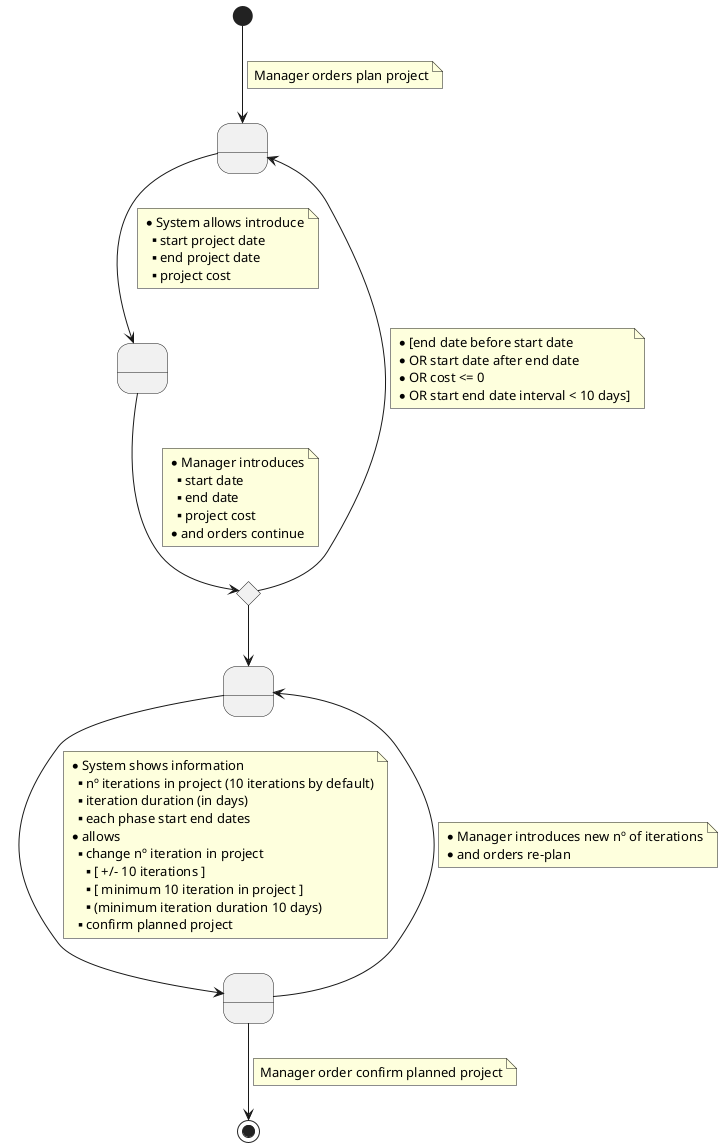 @startuml

state 1 as " "
state 2 as " "
state 3 <<choice>>
state 4 as " "
state 5 as " "

[*] --> 1
note on link
    Manager orders plan project
end note
1 --> 2
note on link
    * System allows introduce
    ** start project date
    ** end project date
    ** project cost
end note
2 --> 3
note on link
    * Manager introduces
    ** start date
    ** end date
    ** project cost
    * and orders continue
end note
3 --> 1
note on link
    * [end date before start date
    * OR start date after end date
    * OR cost <= 0
    * OR start end date interval < 10 days]
end note
3 --> 4
4 --> 5
note on link
    * System shows information
    ** nº iterations in project (10 iterations by default)
    ** iteration duration (in days)
    **each phase start end dates
    * allows
    ** change nº iteration in project
    *** [ +/- 10 iterations ]
    ***[ minimum 10 iteration in project ]
    ***(minimum iteration duration 10 days)
    ** confirm planned project
end note
5 --> 4
note on link
    * Manager introduces new nº of iterations
    * and orders re-plan
end note
5 --> [*]
note on link
    Manager order confirm planned project
end note
@enduml
